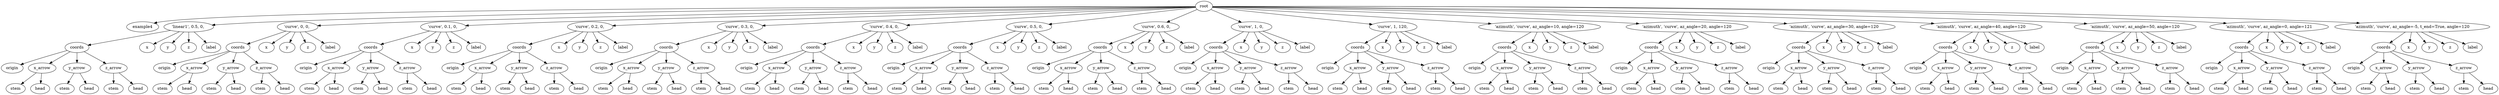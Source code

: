 digraph example4 {
    root_1377 [label="root"];
    example4_1378 [label="example4"];
    1379 [label="'linear1',\ 0\.5,\ 0,\ "];
    coords_1380 [label="coords"];
    origin_1381 [label="origin"];
    x_arrow_1382 [label="x_arrow"];
    stem_1383 [label="stem"];
    head_1384 [label="head"];
    y_arrow_1385 [label="y_arrow"];
    stem_1386 [label="stem"];
    head_1387 [label="head"];
    z_arrow_1388 [label="z_arrow"];
    stem_1389 [label="stem"];
    head_1390 [label="head"];
    x_1391 [label="x"];
    y_1392 [label="y"];
    z_1393 [label="z"];
    label_1394 [label="label"];
    1395 [label="'curve',\ 0,\ 0,\ "];
    coords_1396 [label="coords"];
    origin_1397 [label="origin"];
    x_arrow_1398 [label="x_arrow"];
    stem_1399 [label="stem"];
    head_1400 [label="head"];
    y_arrow_1401 [label="y_arrow"];
    stem_1402 [label="stem"];
    head_1403 [label="head"];
    z_arrow_1404 [label="z_arrow"];
    stem_1405 [label="stem"];
    head_1406 [label="head"];
    x_1407 [label="x"];
    y_1408 [label="y"];
    z_1409 [label="z"];
    label_1410 [label="label"];
    1411 [label="'curve',\ 0\.1,\ 0,\ "];
    coords_1412 [label="coords"];
    origin_1413 [label="origin"];
    x_arrow_1414 [label="x_arrow"];
    stem_1415 [label="stem"];
    head_1416 [label="head"];
    y_arrow_1417 [label="y_arrow"];
    stem_1418 [label="stem"];
    head_1419 [label="head"];
    z_arrow_1420 [label="z_arrow"];
    stem_1421 [label="stem"];
    head_1422 [label="head"];
    x_1423 [label="x"];
    y_1424 [label="y"];
    z_1425 [label="z"];
    label_1426 [label="label"];
    1427 [label="'curve',\ 0\.2,\ 0,\ "];
    coords_1428 [label="coords"];
    origin_1429 [label="origin"];
    x_arrow_1430 [label="x_arrow"];
    stem_1431 [label="stem"];
    head_1432 [label="head"];
    y_arrow_1433 [label="y_arrow"];
    stem_1434 [label="stem"];
    head_1435 [label="head"];
    z_arrow_1436 [label="z_arrow"];
    stem_1437 [label="stem"];
    head_1438 [label="head"];
    x_1439 [label="x"];
    y_1440 [label="y"];
    z_1441 [label="z"];
    label_1442 [label="label"];
    1443 [label="'curve',\ 0\.3,\ 0,\ "];
    coords_1444 [label="coords"];
    origin_1445 [label="origin"];
    x_arrow_1446 [label="x_arrow"];
    stem_1447 [label="stem"];
    head_1448 [label="head"];
    y_arrow_1449 [label="y_arrow"];
    stem_1450 [label="stem"];
    head_1451 [label="head"];
    z_arrow_1452 [label="z_arrow"];
    stem_1453 [label="stem"];
    head_1454 [label="head"];
    x_1455 [label="x"];
    y_1456 [label="y"];
    z_1457 [label="z"];
    label_1458 [label="label"];
    1459 [label="'curve',\ 0\.4,\ 0,\ "];
    coords_1460 [label="coords"];
    origin_1461 [label="origin"];
    x_arrow_1462 [label="x_arrow"];
    stem_1463 [label="stem"];
    head_1464 [label="head"];
    y_arrow_1465 [label="y_arrow"];
    stem_1466 [label="stem"];
    head_1467 [label="head"];
    z_arrow_1468 [label="z_arrow"];
    stem_1469 [label="stem"];
    head_1470 [label="head"];
    x_1471 [label="x"];
    y_1472 [label="y"];
    z_1473 [label="z"];
    label_1474 [label="label"];
    1475 [label="'curve',\ 0\.5,\ 0,\ "];
    coords_1476 [label="coords"];
    origin_1477 [label="origin"];
    x_arrow_1478 [label="x_arrow"];
    stem_1479 [label="stem"];
    head_1480 [label="head"];
    y_arrow_1481 [label="y_arrow"];
    stem_1482 [label="stem"];
    head_1483 [label="head"];
    z_arrow_1484 [label="z_arrow"];
    stem_1485 [label="stem"];
    head_1486 [label="head"];
    x_1487 [label="x"];
    y_1488 [label="y"];
    z_1489 [label="z"];
    label_1490 [label="label"];
    1491 [label="'curve',\ 0\.6,\ 0,\ "];
    coords_1492 [label="coords"];
    origin_1493 [label="origin"];
    x_arrow_1494 [label="x_arrow"];
    stem_1495 [label="stem"];
    head_1496 [label="head"];
    y_arrow_1497 [label="y_arrow"];
    stem_1498 [label="stem"];
    head_1499 [label="head"];
    z_arrow_1500 [label="z_arrow"];
    stem_1501 [label="stem"];
    head_1502 [label="head"];
    x_1503 [label="x"];
    y_1504 [label="y"];
    z_1505 [label="z"];
    label_1506 [label="label"];
    1507 [label="'curve',\ 1,\ 0,\ "];
    coords_1508 [label="coords"];
    origin_1509 [label="origin"];
    x_arrow_1510 [label="x_arrow"];
    stem_1511 [label="stem"];
    head_1512 [label="head"];
    y_arrow_1513 [label="y_arrow"];
    stem_1514 [label="stem"];
    head_1515 [label="head"];
    z_arrow_1516 [label="z_arrow"];
    stem_1517 [label="stem"];
    head_1518 [label="head"];
    x_1519 [label="x"];
    y_1520 [label="y"];
    z_1521 [label="z"];
    label_1522 [label="label"];
    1523 [label="'curve',\ 1,\ 120,\ "];
    coords_1524 [label="coords"];
    origin_1525 [label="origin"];
    x_arrow_1526 [label="x_arrow"];
    stem_1527 [label="stem"];
    head_1528 [label="head"];
    y_arrow_1529 [label="y_arrow"];
    stem_1530 [label="stem"];
    head_1531 [label="head"];
    z_arrow_1532 [label="z_arrow"];
    stem_1533 [label="stem"];
    head_1534 [label="head"];
    x_1535 [label="x"];
    y_1536 [label="y"];
    z_1537 [label="z"];
    label_1538 [label="label"];
    1539 [label="'azimuth',\ 'curve',\ az_angle=10,\ angle=120"];
    coords_1540 [label="coords"];
    origin_1541 [label="origin"];
    x_arrow_1542 [label="x_arrow"];
    stem_1543 [label="stem"];
    head_1544 [label="head"];
    y_arrow_1545 [label="y_arrow"];
    stem_1546 [label="stem"];
    head_1547 [label="head"];
    z_arrow_1548 [label="z_arrow"];
    stem_1549 [label="stem"];
    head_1550 [label="head"];
    x_1551 [label="x"];
    y_1552 [label="y"];
    z_1553 [label="z"];
    label_1554 [label="label"];
    1555 [label="'azimuth',\ 'curve',\ az_angle=20,\ angle=120"];
    coords_1556 [label="coords"];
    origin_1557 [label="origin"];
    x_arrow_1558 [label="x_arrow"];
    stem_1559 [label="stem"];
    head_1560 [label="head"];
    y_arrow_1561 [label="y_arrow"];
    stem_1562 [label="stem"];
    head_1563 [label="head"];
    z_arrow_1564 [label="z_arrow"];
    stem_1565 [label="stem"];
    head_1566 [label="head"];
    x_1567 [label="x"];
    y_1568 [label="y"];
    z_1569 [label="z"];
    label_1570 [label="label"];
    1571 [label="'azimuth',\ 'curve',\ az_angle=30,\ angle=120"];
    coords_1572 [label="coords"];
    origin_1573 [label="origin"];
    x_arrow_1574 [label="x_arrow"];
    stem_1575 [label="stem"];
    head_1576 [label="head"];
    y_arrow_1577 [label="y_arrow"];
    stem_1578 [label="stem"];
    head_1579 [label="head"];
    z_arrow_1580 [label="z_arrow"];
    stem_1581 [label="stem"];
    head_1582 [label="head"];
    x_1583 [label="x"];
    y_1584 [label="y"];
    z_1585 [label="z"];
    label_1586 [label="label"];
    1587 [label="'azimuth',\ 'curve',\ az_angle=40,\ angle=120"];
    coords_1588 [label="coords"];
    origin_1589 [label="origin"];
    x_arrow_1590 [label="x_arrow"];
    stem_1591 [label="stem"];
    head_1592 [label="head"];
    y_arrow_1593 [label="y_arrow"];
    stem_1594 [label="stem"];
    head_1595 [label="head"];
    z_arrow_1596 [label="z_arrow"];
    stem_1597 [label="stem"];
    head_1598 [label="head"];
    x_1599 [label="x"];
    y_1600 [label="y"];
    z_1601 [label="z"];
    label_1602 [label="label"];
    1603 [label="'azimuth',\ 'curve',\ az_angle=50,\ angle=120"];
    coords_1604 [label="coords"];
    origin_1605 [label="origin"];
    x_arrow_1606 [label="x_arrow"];
    stem_1607 [label="stem"];
    head_1608 [label="head"];
    y_arrow_1609 [label="y_arrow"];
    stem_1610 [label="stem"];
    head_1611 [label="head"];
    z_arrow_1612 [label="z_arrow"];
    stem_1613 [label="stem"];
    head_1614 [label="head"];
    x_1615 [label="x"];
    y_1616 [label="y"];
    z_1617 [label="z"];
    label_1618 [label="label"];
    1619 [label="'azimuth',\ 'curve',\ az_angle=0,\ angle=121"];
    coords_1620 [label="coords"];
    origin_1621 [label="origin"];
    x_arrow_1622 [label="x_arrow"];
    stem_1623 [label="stem"];
    head_1624 [label="head"];
    y_arrow_1625 [label="y_arrow"];
    stem_1626 [label="stem"];
    head_1627 [label="head"];
    z_arrow_1628 [label="z_arrow"];
    stem_1629 [label="stem"];
    head_1630 [label="head"];
    x_1631 [label="x"];
    y_1632 [label="y"];
    z_1633 [label="z"];
    label_1634 [label="label"];
    1635 [label="'azimuth',\ 'curve',\ az_angle=\-5,\ t_end=True,\ angle=120"];
    coords_1636 [label="coords"];
    origin_1637 [label="origin"];
    x_arrow_1638 [label="x_arrow"];
    stem_1639 [label="stem"];
    head_1640 [label="head"];
    y_arrow_1641 [label="y_arrow"];
    stem_1642 [label="stem"];
    head_1643 [label="head"];
    z_arrow_1644 [label="z_arrow"];
    stem_1645 [label="stem"];
    head_1646 [label="head"];
    x_1647 [label="x"];
    y_1648 [label="y"];
    z_1649 [label="z"];
    label_1650 [label="label"];
    root_1377 -> example4_1378;
    root_1377 -> 1379;
    1379 -> coords_1380;
    coords_1380 -> origin_1381;
    coords_1380 -> x_arrow_1382;
    x_arrow_1382 -> stem_1383;
    x_arrow_1382 -> head_1384;
    coords_1380 -> y_arrow_1385;
    y_arrow_1385 -> stem_1386;
    y_arrow_1385 -> head_1387;
    coords_1380 -> z_arrow_1388;
    z_arrow_1388 -> stem_1389;
    z_arrow_1388 -> head_1390;
    1379 -> x_1391;
    1379 -> y_1392;
    1379 -> z_1393;
    1379 -> label_1394;
    root_1377 -> 1395;
    1395 -> coords_1396;
    coords_1396 -> origin_1397;
    coords_1396 -> x_arrow_1398;
    x_arrow_1398 -> stem_1399;
    x_arrow_1398 -> head_1400;
    coords_1396 -> y_arrow_1401;
    y_arrow_1401 -> stem_1402;
    y_arrow_1401 -> head_1403;
    coords_1396 -> z_arrow_1404;
    z_arrow_1404 -> stem_1405;
    z_arrow_1404 -> head_1406;
    1395 -> x_1407;
    1395 -> y_1408;
    1395 -> z_1409;
    1395 -> label_1410;
    root_1377 -> 1411;
    1411 -> coords_1412;
    coords_1412 -> origin_1413;
    coords_1412 -> x_arrow_1414;
    x_arrow_1414 -> stem_1415;
    x_arrow_1414 -> head_1416;
    coords_1412 -> y_arrow_1417;
    y_arrow_1417 -> stem_1418;
    y_arrow_1417 -> head_1419;
    coords_1412 -> z_arrow_1420;
    z_arrow_1420 -> stem_1421;
    z_arrow_1420 -> head_1422;
    1411 -> x_1423;
    1411 -> y_1424;
    1411 -> z_1425;
    1411 -> label_1426;
    root_1377 -> 1427;
    1427 -> coords_1428;
    coords_1428 -> origin_1429;
    coords_1428 -> x_arrow_1430;
    x_arrow_1430 -> stem_1431;
    x_arrow_1430 -> head_1432;
    coords_1428 -> y_arrow_1433;
    y_arrow_1433 -> stem_1434;
    y_arrow_1433 -> head_1435;
    coords_1428 -> z_arrow_1436;
    z_arrow_1436 -> stem_1437;
    z_arrow_1436 -> head_1438;
    1427 -> x_1439;
    1427 -> y_1440;
    1427 -> z_1441;
    1427 -> label_1442;
    root_1377 -> 1443;
    1443 -> coords_1444;
    coords_1444 -> origin_1445;
    coords_1444 -> x_arrow_1446;
    x_arrow_1446 -> stem_1447;
    x_arrow_1446 -> head_1448;
    coords_1444 -> y_arrow_1449;
    y_arrow_1449 -> stem_1450;
    y_arrow_1449 -> head_1451;
    coords_1444 -> z_arrow_1452;
    z_arrow_1452 -> stem_1453;
    z_arrow_1452 -> head_1454;
    1443 -> x_1455;
    1443 -> y_1456;
    1443 -> z_1457;
    1443 -> label_1458;
    root_1377 -> 1459;
    1459 -> coords_1460;
    coords_1460 -> origin_1461;
    coords_1460 -> x_arrow_1462;
    x_arrow_1462 -> stem_1463;
    x_arrow_1462 -> head_1464;
    coords_1460 -> y_arrow_1465;
    y_arrow_1465 -> stem_1466;
    y_arrow_1465 -> head_1467;
    coords_1460 -> z_arrow_1468;
    z_arrow_1468 -> stem_1469;
    z_arrow_1468 -> head_1470;
    1459 -> x_1471;
    1459 -> y_1472;
    1459 -> z_1473;
    1459 -> label_1474;
    root_1377 -> 1475;
    1475 -> coords_1476;
    coords_1476 -> origin_1477;
    coords_1476 -> x_arrow_1478;
    x_arrow_1478 -> stem_1479;
    x_arrow_1478 -> head_1480;
    coords_1476 -> y_arrow_1481;
    y_arrow_1481 -> stem_1482;
    y_arrow_1481 -> head_1483;
    coords_1476 -> z_arrow_1484;
    z_arrow_1484 -> stem_1485;
    z_arrow_1484 -> head_1486;
    1475 -> x_1487;
    1475 -> y_1488;
    1475 -> z_1489;
    1475 -> label_1490;
    root_1377 -> 1491;
    1491 -> coords_1492;
    coords_1492 -> origin_1493;
    coords_1492 -> x_arrow_1494;
    x_arrow_1494 -> stem_1495;
    x_arrow_1494 -> head_1496;
    coords_1492 -> y_arrow_1497;
    y_arrow_1497 -> stem_1498;
    y_arrow_1497 -> head_1499;
    coords_1492 -> z_arrow_1500;
    z_arrow_1500 -> stem_1501;
    z_arrow_1500 -> head_1502;
    1491 -> x_1503;
    1491 -> y_1504;
    1491 -> z_1505;
    1491 -> label_1506;
    root_1377 -> 1507;
    1507 -> coords_1508;
    coords_1508 -> origin_1509;
    coords_1508 -> x_arrow_1510;
    x_arrow_1510 -> stem_1511;
    x_arrow_1510 -> head_1512;
    coords_1508 -> y_arrow_1513;
    y_arrow_1513 -> stem_1514;
    y_arrow_1513 -> head_1515;
    coords_1508 -> z_arrow_1516;
    z_arrow_1516 -> stem_1517;
    z_arrow_1516 -> head_1518;
    1507 -> x_1519;
    1507 -> y_1520;
    1507 -> z_1521;
    1507 -> label_1522;
    root_1377 -> 1523;
    1523 -> coords_1524;
    coords_1524 -> origin_1525;
    coords_1524 -> x_arrow_1526;
    x_arrow_1526 -> stem_1527;
    x_arrow_1526 -> head_1528;
    coords_1524 -> y_arrow_1529;
    y_arrow_1529 -> stem_1530;
    y_arrow_1529 -> head_1531;
    coords_1524 -> z_arrow_1532;
    z_arrow_1532 -> stem_1533;
    z_arrow_1532 -> head_1534;
    1523 -> x_1535;
    1523 -> y_1536;
    1523 -> z_1537;
    1523 -> label_1538;
    root_1377 -> 1539;
    1539 -> coords_1540;
    coords_1540 -> origin_1541;
    coords_1540 -> x_arrow_1542;
    x_arrow_1542 -> stem_1543;
    x_arrow_1542 -> head_1544;
    coords_1540 -> y_arrow_1545;
    y_arrow_1545 -> stem_1546;
    y_arrow_1545 -> head_1547;
    coords_1540 -> z_arrow_1548;
    z_arrow_1548 -> stem_1549;
    z_arrow_1548 -> head_1550;
    1539 -> x_1551;
    1539 -> y_1552;
    1539 -> z_1553;
    1539 -> label_1554;
    root_1377 -> 1555;
    1555 -> coords_1556;
    coords_1556 -> origin_1557;
    coords_1556 -> x_arrow_1558;
    x_arrow_1558 -> stem_1559;
    x_arrow_1558 -> head_1560;
    coords_1556 -> y_arrow_1561;
    y_arrow_1561 -> stem_1562;
    y_arrow_1561 -> head_1563;
    coords_1556 -> z_arrow_1564;
    z_arrow_1564 -> stem_1565;
    z_arrow_1564 -> head_1566;
    1555 -> x_1567;
    1555 -> y_1568;
    1555 -> z_1569;
    1555 -> label_1570;
    root_1377 -> 1571;
    1571 -> coords_1572;
    coords_1572 -> origin_1573;
    coords_1572 -> x_arrow_1574;
    x_arrow_1574 -> stem_1575;
    x_arrow_1574 -> head_1576;
    coords_1572 -> y_arrow_1577;
    y_arrow_1577 -> stem_1578;
    y_arrow_1577 -> head_1579;
    coords_1572 -> z_arrow_1580;
    z_arrow_1580 -> stem_1581;
    z_arrow_1580 -> head_1582;
    1571 -> x_1583;
    1571 -> y_1584;
    1571 -> z_1585;
    1571 -> label_1586;
    root_1377 -> 1587;
    1587 -> coords_1588;
    coords_1588 -> origin_1589;
    coords_1588 -> x_arrow_1590;
    x_arrow_1590 -> stem_1591;
    x_arrow_1590 -> head_1592;
    coords_1588 -> y_arrow_1593;
    y_arrow_1593 -> stem_1594;
    y_arrow_1593 -> head_1595;
    coords_1588 -> z_arrow_1596;
    z_arrow_1596 -> stem_1597;
    z_arrow_1596 -> head_1598;
    1587 -> x_1599;
    1587 -> y_1600;
    1587 -> z_1601;
    1587 -> label_1602;
    root_1377 -> 1603;
    1603 -> coords_1604;
    coords_1604 -> origin_1605;
    coords_1604 -> x_arrow_1606;
    x_arrow_1606 -> stem_1607;
    x_arrow_1606 -> head_1608;
    coords_1604 -> y_arrow_1609;
    y_arrow_1609 -> stem_1610;
    y_arrow_1609 -> head_1611;
    coords_1604 -> z_arrow_1612;
    z_arrow_1612 -> stem_1613;
    z_arrow_1612 -> head_1614;
    1603 -> x_1615;
    1603 -> y_1616;
    1603 -> z_1617;
    1603 -> label_1618;
    root_1377 -> 1619;
    1619 -> coords_1620;
    coords_1620 -> origin_1621;
    coords_1620 -> x_arrow_1622;
    x_arrow_1622 -> stem_1623;
    x_arrow_1622 -> head_1624;
    coords_1620 -> y_arrow_1625;
    y_arrow_1625 -> stem_1626;
    y_arrow_1625 -> head_1627;
    coords_1620 -> z_arrow_1628;
    z_arrow_1628 -> stem_1629;
    z_arrow_1628 -> head_1630;
    1619 -> x_1631;
    1619 -> y_1632;
    1619 -> z_1633;
    1619 -> label_1634;
    root_1377 -> 1635;
    1635 -> coords_1636;
    coords_1636 -> origin_1637;
    coords_1636 -> x_arrow_1638;
    x_arrow_1638 -> stem_1639;
    x_arrow_1638 -> head_1640;
    coords_1636 -> y_arrow_1641;
    y_arrow_1641 -> stem_1642;
    y_arrow_1641 -> head_1643;
    coords_1636 -> z_arrow_1644;
    z_arrow_1644 -> stem_1645;
    z_arrow_1644 -> head_1646;
    1635 -> x_1647;
    1635 -> y_1648;
    1635 -> z_1649;
    1635 -> label_1650;
}
